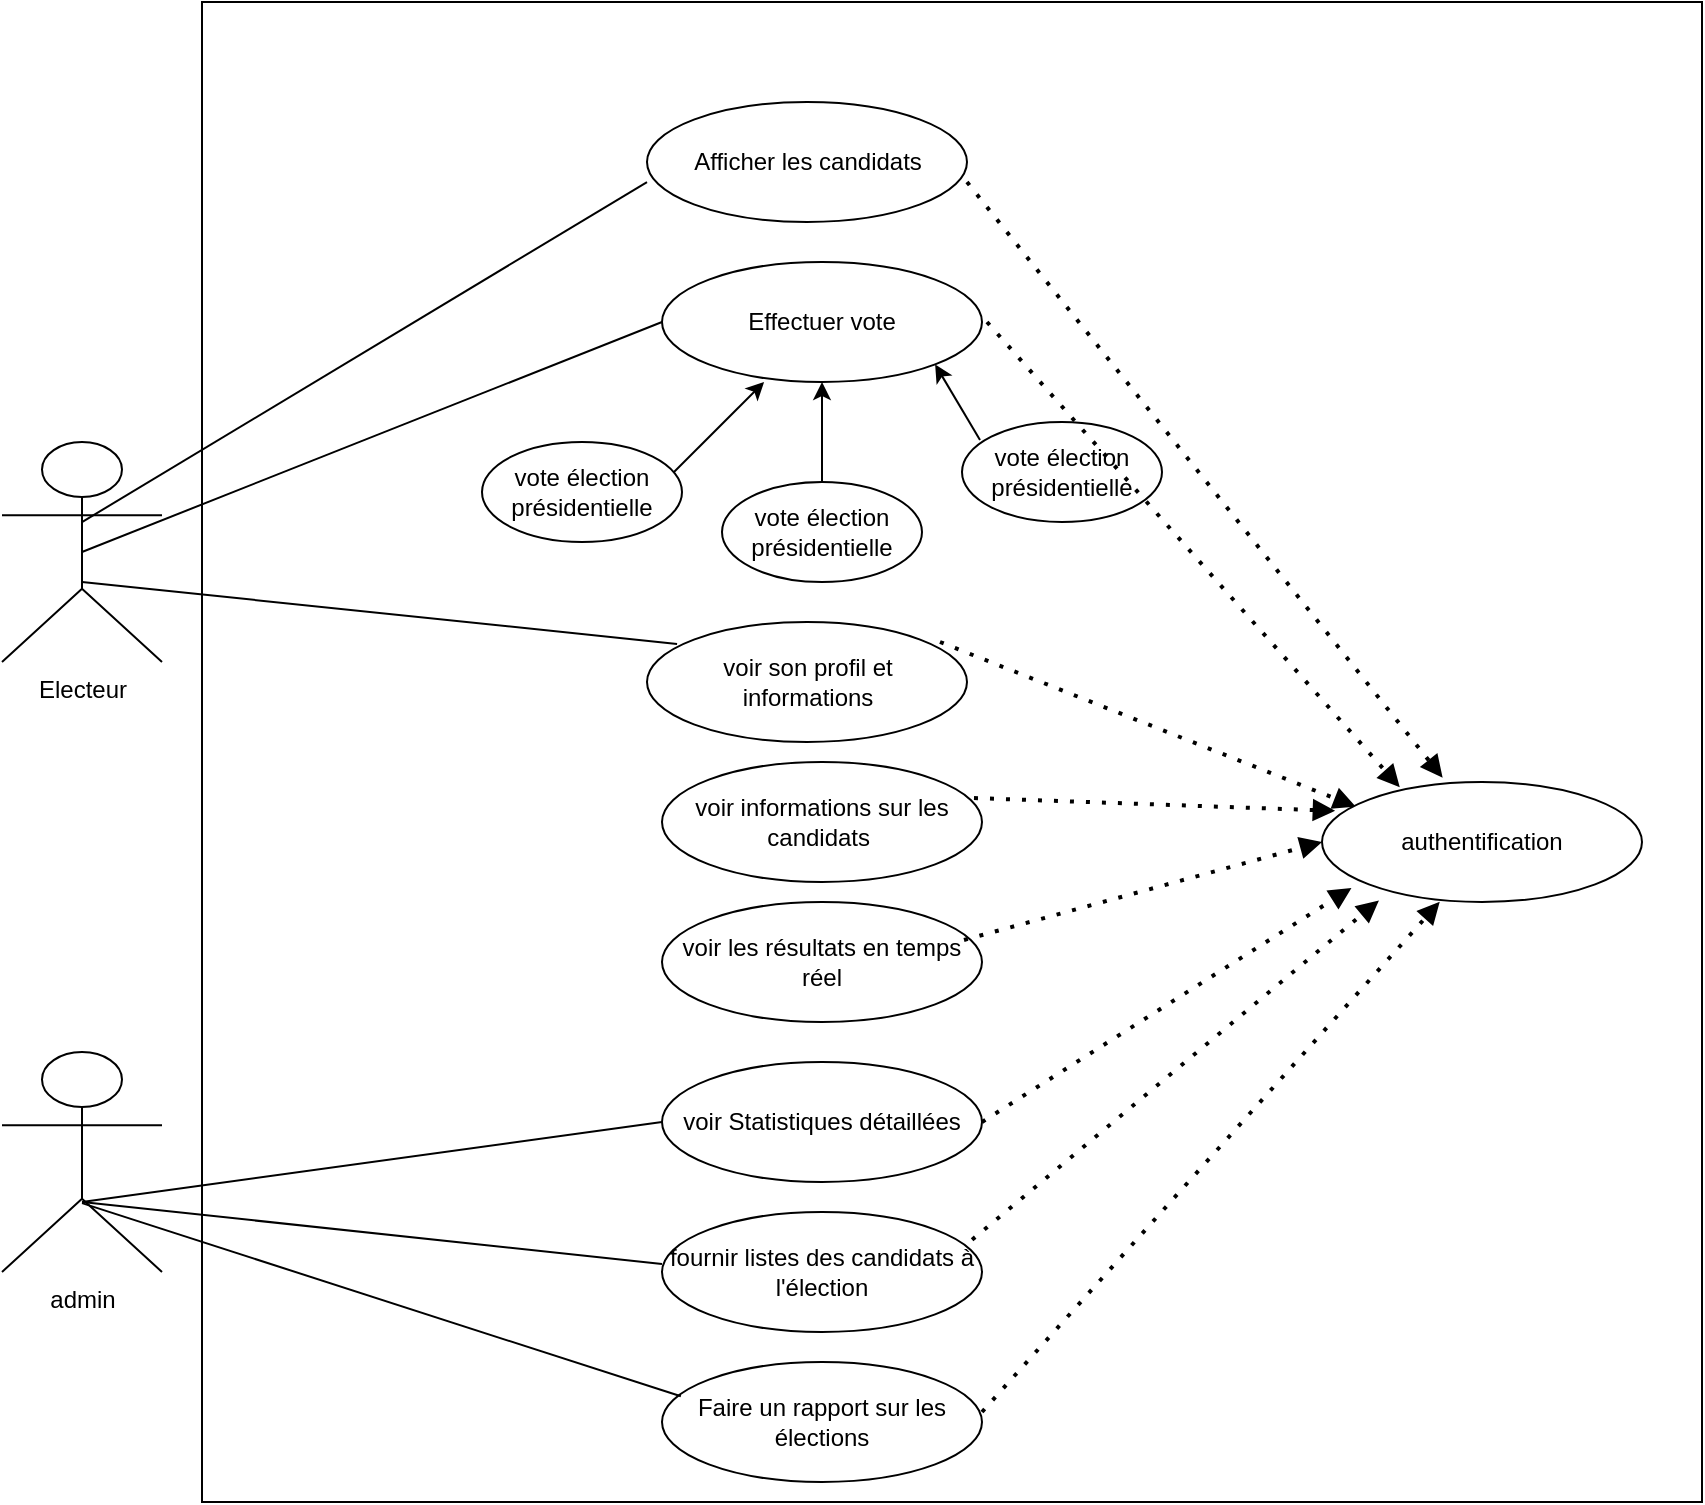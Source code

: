 <mxfile version="13.9.9" type="device"><diagram id="Z6MUGP4B7cwG4tlNdUFD" name="Page-1"><mxGraphModel dx="2632" dy="2349" grid="1" gridSize="10" guides="1" tooltips="1" connect="1" arrows="1" fold="1" page="1" pageScale="1" pageWidth="827" pageHeight="1169" math="0" shadow="0"><root><mxCell id="0"/><mxCell id="1" parent="0"/><mxCell id="9rFQuY42Jt-thxYigY0z-21" value="" style="whiteSpace=wrap;html=1;aspect=fixed;" vertex="1" parent="1"><mxGeometry x="140" y="-50" width="750" height="750" as="geometry"/></mxCell><mxCell id="mTKxkIt7TCueEKFXFkDg-1" value="Electeur" style="shape=umlActor;verticalLabelPosition=bottom;verticalAlign=top;html=1;outlineConnect=0;" parent="1" vertex="1"><mxGeometry x="40" y="170" width="80" height="110" as="geometry"/></mxCell><mxCell id="Obvhnn0oyQZ9hAwtSG1L-4" value="" style="group" parent="1" vertex="1" connectable="0"><mxGeometry x="362.5" width="160" height="60" as="geometry"/></mxCell><mxCell id="Obvhnn0oyQZ9hAwtSG1L-1" value="&lt;span&gt;Afficher les candidats&lt;/span&gt;" style="ellipse;whiteSpace=wrap;html=1;" parent="Obvhnn0oyQZ9hAwtSG1L-4" vertex="1"><mxGeometry width="160" height="60" as="geometry"/></mxCell><mxCell id="Obvhnn0oyQZ9hAwtSG1L-6" value="" style="group" parent="1" vertex="1" connectable="0"><mxGeometry x="370" y="80" width="160" height="60" as="geometry"/></mxCell><mxCell id="Obvhnn0oyQZ9hAwtSG1L-7" value="" style="ellipse;whiteSpace=wrap;html=1;" parent="Obvhnn0oyQZ9hAwtSG1L-6" vertex="1"><mxGeometry width="160" height="60" as="geometry"/></mxCell><mxCell id="Obvhnn0oyQZ9hAwtSG1L-8" value="Effectuer vote" style="text;html=1;strokeColor=none;fillColor=none;align=center;verticalAlign=middle;whiteSpace=wrap;rounded=0;" parent="Obvhnn0oyQZ9hAwtSG1L-6" vertex="1"><mxGeometry x="15" y="20" width="130" height="20" as="geometry"/></mxCell><mxCell id="Obvhnn0oyQZ9hAwtSG1L-15" value="" style="group" parent="1" vertex="1" connectable="0"><mxGeometry x="300" y="160" width="140" height="50" as="geometry"/></mxCell><mxCell id="Obvhnn0oyQZ9hAwtSG1L-18" value="" style="group" parent="Obvhnn0oyQZ9hAwtSG1L-15" vertex="1" connectable="0"><mxGeometry x="-40" y="10" width="140" height="50" as="geometry"/></mxCell><mxCell id="Obvhnn0oyQZ9hAwtSG1L-13" value="" style="ellipse;whiteSpace=wrap;html=1;" parent="Obvhnn0oyQZ9hAwtSG1L-18" vertex="1"><mxGeometry x="20" width="100" height="50" as="geometry"/></mxCell><mxCell id="Obvhnn0oyQZ9hAwtSG1L-14" value="vote élection présidentielle" style="text;html=1;strokeColor=none;fillColor=none;align=center;verticalAlign=middle;whiteSpace=wrap;rounded=0;" parent="Obvhnn0oyQZ9hAwtSG1L-18" vertex="1"><mxGeometry y="15" width="140" height="20" as="geometry"/></mxCell><mxCell id="Obvhnn0oyQZ9hAwtSG1L-19" value="" style="group" parent="1" vertex="1" connectable="0"><mxGeometry x="380" y="190" width="140" height="50" as="geometry"/></mxCell><mxCell id="Obvhnn0oyQZ9hAwtSG1L-20" value="" style="ellipse;whiteSpace=wrap;html=1;" parent="Obvhnn0oyQZ9hAwtSG1L-19" vertex="1"><mxGeometry x="20" width="100" height="50" as="geometry"/></mxCell><mxCell id="Obvhnn0oyQZ9hAwtSG1L-21" value="vote élection présidentielle" style="text;html=1;strokeColor=none;fillColor=none;align=center;verticalAlign=middle;whiteSpace=wrap;rounded=0;" parent="Obvhnn0oyQZ9hAwtSG1L-19" vertex="1"><mxGeometry y="15" width="140" height="20" as="geometry"/></mxCell><mxCell id="Obvhnn0oyQZ9hAwtSG1L-22" value="" style="group" parent="1" vertex="1" connectable="0"><mxGeometry x="500" y="160" width="140" height="50" as="geometry"/></mxCell><mxCell id="Obvhnn0oyQZ9hAwtSG1L-23" value="" style="ellipse;whiteSpace=wrap;html=1;" parent="Obvhnn0oyQZ9hAwtSG1L-22" vertex="1"><mxGeometry x="20" width="100" height="50" as="geometry"/></mxCell><mxCell id="Obvhnn0oyQZ9hAwtSG1L-24" value="vote élection présidentielle" style="text;html=1;strokeColor=none;fillColor=none;align=center;verticalAlign=middle;whiteSpace=wrap;rounded=0;" parent="Obvhnn0oyQZ9hAwtSG1L-22" vertex="1"><mxGeometry y="15" width="140" height="20" as="geometry"/></mxCell><mxCell id="Obvhnn0oyQZ9hAwtSG1L-26" value="" style="endArrow=classic;html=1;entryX=0.5;entryY=1;entryDx=0;entryDy=0;exitX=0.5;exitY=0;exitDx=0;exitDy=0;" parent="1" source="Obvhnn0oyQZ9hAwtSG1L-20" target="Obvhnn0oyQZ9hAwtSG1L-7" edge="1"><mxGeometry width="50" height="50" relative="1" as="geometry"><mxPoint x="370" y="270" as="sourcePoint"/><mxPoint x="344.96" y="231.02" as="targetPoint"/></mxGeometry></mxCell><mxCell id="Obvhnn0oyQZ9hAwtSG1L-27" value="" style="endArrow=classic;html=1;entryX=1;entryY=1;entryDx=0;entryDy=0;exitX=0.09;exitY=0.18;exitDx=0;exitDy=0;exitPerimeter=0;" parent="1" source="Obvhnn0oyQZ9hAwtSG1L-23" target="Obvhnn0oyQZ9hAwtSG1L-7" edge="1"><mxGeometry width="50" height="50" relative="1" as="geometry"><mxPoint x="440" y="250" as="sourcePoint"/><mxPoint x="380" y="230" as="targetPoint"/></mxGeometry></mxCell><mxCell id="Obvhnn0oyQZ9hAwtSG1L-25" value="" style="endArrow=classic;html=1;entryX=0.319;entryY=1;entryDx=0;entryDy=0;entryPerimeter=0;exitX=0.96;exitY=0.3;exitDx=0;exitDy=0;exitPerimeter=0;" parent="1" source="Obvhnn0oyQZ9hAwtSG1L-13" target="Obvhnn0oyQZ9hAwtSG1L-7" edge="1"><mxGeometry width="50" height="50" relative="1" as="geometry"><mxPoint x="320" y="220" as="sourcePoint"/><mxPoint x="390" y="190" as="targetPoint"/></mxGeometry></mxCell><mxCell id="Obvhnn0oyQZ9hAwtSG1L-29" value="" style="group" parent="1" vertex="1" connectable="0"><mxGeometry x="362.5" y="260" width="160" height="60" as="geometry"/></mxCell><mxCell id="Obvhnn0oyQZ9hAwtSG1L-30" value="" style="ellipse;whiteSpace=wrap;html=1;" parent="Obvhnn0oyQZ9hAwtSG1L-29" vertex="1"><mxGeometry width="160" height="60" as="geometry"/></mxCell><mxCell id="Obvhnn0oyQZ9hAwtSG1L-31" value="voir son profil et informations" style="text;html=1;strokeColor=none;fillColor=none;align=center;verticalAlign=middle;whiteSpace=wrap;rounded=0;" parent="Obvhnn0oyQZ9hAwtSG1L-29" vertex="1"><mxGeometry x="15" y="20" width="130" height="20" as="geometry"/></mxCell><mxCell id="L37E1Bx6iXlKi0XUJWO4-2" value="" style="endArrow=none;html=1;entryX=0;entryY=0.667;entryDx=0;entryDy=0;entryPerimeter=0;exitX=0.5;exitY=0.364;exitDx=0;exitDy=0;exitPerimeter=0;" parent="1" source="mTKxkIt7TCueEKFXFkDg-1" target="Obvhnn0oyQZ9hAwtSG1L-1" edge="1"><mxGeometry width="50" height="50" relative="1" as="geometry"><mxPoint x="90" y="210" as="sourcePoint"/><mxPoint x="140" y="160" as="targetPoint"/></mxGeometry></mxCell><mxCell id="L37E1Bx6iXlKi0XUJWO4-3" value="" style="endArrow=none;html=1;entryX=0;entryY=0.5;entryDx=0;entryDy=0;exitX=0.5;exitY=0.5;exitDx=0;exitDy=0;exitPerimeter=0;" parent="1" source="mTKxkIt7TCueEKFXFkDg-1" target="Obvhnn0oyQZ9hAwtSG1L-7" edge="1"><mxGeometry width="50" height="50" relative="1" as="geometry"><mxPoint x="80" y="250.02" as="sourcePoint"/><mxPoint x="300" y="140.0" as="targetPoint"/></mxGeometry></mxCell><mxCell id="L37E1Bx6iXlKi0XUJWO4-4" value="" style="endArrow=none;html=1;entryX=0.094;entryY=0.183;entryDx=0;entryDy=0;entryPerimeter=0;exitX=0.5;exitY=0.364;exitDx=0;exitDy=0;exitPerimeter=0;" parent="1" target="Obvhnn0oyQZ9hAwtSG1L-30" edge="1"><mxGeometry width="50" height="50" relative="1" as="geometry"><mxPoint x="80" y="240.0" as="sourcePoint"/><mxPoint x="300" y="129.98" as="targetPoint"/></mxGeometry></mxCell><mxCell id="9rFQuY42Jt-thxYigY0z-1" value="voir informations sur les candidats&amp;nbsp;" style="ellipse;whiteSpace=wrap;html=1;" vertex="1" parent="1"><mxGeometry x="370" y="330" width="160" height="60" as="geometry"/></mxCell><mxCell id="9rFQuY42Jt-thxYigY0z-2" value="voir les résultats en temps réel" style="ellipse;whiteSpace=wrap;html=1;" vertex="1" parent="1"><mxGeometry x="370" y="400" width="160" height="60" as="geometry"/></mxCell><mxCell id="9rFQuY42Jt-thxYigY0z-3" value="admin" style="shape=umlActor;verticalLabelPosition=bottom;verticalAlign=top;html=1;outlineConnect=0;" vertex="1" parent="1"><mxGeometry x="40" y="475" width="80" height="110" as="geometry"/></mxCell><mxCell id="9rFQuY42Jt-thxYigY0z-4" value="voir Statistiques détaillées" style="ellipse;whiteSpace=wrap;html=1;" vertex="1" parent="1"><mxGeometry x="370" y="480" width="160" height="60" as="geometry"/></mxCell><mxCell id="9rFQuY42Jt-thxYigY0z-5" value="fournir listes des candidats à l'élection" style="ellipse;whiteSpace=wrap;html=1;" vertex="1" parent="1"><mxGeometry x="370" y="555" width="160" height="60" as="geometry"/></mxCell><mxCell id="9rFQuY42Jt-thxYigY0z-6" value="Faire un rapport sur les élections" style="ellipse;whiteSpace=wrap;html=1;" vertex="1" parent="1"><mxGeometry x="370" y="630" width="160" height="60" as="geometry"/></mxCell><mxCell id="9rFQuY42Jt-thxYigY0z-7" value="" style="endArrow=none;html=1;entryX=0.094;entryY=0.183;entryDx=0;entryDy=0;entryPerimeter=0;" edge="1" parent="1"><mxGeometry width="50" height="50" relative="1" as="geometry"><mxPoint x="80" y="550" as="sourcePoint"/><mxPoint x="370.0" y="580.98" as="targetPoint"/></mxGeometry></mxCell><mxCell id="9rFQuY42Jt-thxYigY0z-8" value="" style="endArrow=none;html=1;entryX=0;entryY=0.5;entryDx=0;entryDy=0;" edge="1" parent="1" target="9rFQuY42Jt-thxYigY0z-4"><mxGeometry width="50" height="50" relative="1" as="geometry"><mxPoint x="80" y="550" as="sourcePoint"/><mxPoint x="370" y="580.98" as="targetPoint"/></mxGeometry></mxCell><mxCell id="9rFQuY42Jt-thxYigY0z-9" value="" style="endArrow=none;html=1;entryX=0.059;entryY=0.286;entryDx=0;entryDy=0;entryPerimeter=0;exitX=0.5;exitY=0.687;exitDx=0;exitDy=0;exitPerimeter=0;" edge="1" parent="1" source="9rFQuY42Jt-thxYigY0z-3" target="9rFQuY42Jt-thxYigY0z-6"><mxGeometry width="50" height="50" relative="1" as="geometry"><mxPoint x="100" y="570" as="sourcePoint"/><mxPoint x="390" y="600.98" as="targetPoint"/></mxGeometry></mxCell><mxCell id="9rFQuY42Jt-thxYigY0z-10" value="" style="endArrow=block;dashed=1;html=1;dashPattern=1 3;strokeWidth=2;entryX=0.092;entryY=0.883;entryDx=0;entryDy=0;entryPerimeter=0;endFill=1;" edge="1" parent="1" target="9rFQuY42Jt-thxYigY0z-20"><mxGeometry width="50" height="50" relative="1" as="geometry"><mxPoint x="530" y="510" as="sourcePoint"/><mxPoint x="700" y="410" as="targetPoint"/></mxGeometry></mxCell><mxCell id="9rFQuY42Jt-thxYigY0z-11" value="" style="endArrow=block;dashed=1;html=1;dashPattern=1 3;strokeWidth=2;exitX=0.969;exitY=0.231;exitDx=0;exitDy=0;exitPerimeter=0;entryX=0.178;entryY=0.987;entryDx=0;entryDy=0;entryPerimeter=0;endFill=1;" edge="1" parent="1" source="9rFQuY42Jt-thxYigY0z-5" target="9rFQuY42Jt-thxYigY0z-20"><mxGeometry width="50" height="50" relative="1" as="geometry"><mxPoint x="530" y="560" as="sourcePoint"/><mxPoint x="700" y="460" as="targetPoint"/></mxGeometry></mxCell><mxCell id="9rFQuY42Jt-thxYigY0z-12" value="" style="endArrow=block;dashed=1;html=1;dashPattern=1 3;strokeWidth=2;entryX=0.368;entryY=0.998;entryDx=0;entryDy=0;entryPerimeter=0;endFill=1;" edge="1" parent="1" target="9rFQuY42Jt-thxYigY0z-20"><mxGeometry width="50" height="50" relative="1" as="geometry"><mxPoint x="530" y="655" as="sourcePoint"/><mxPoint x="700" y="555" as="targetPoint"/></mxGeometry></mxCell><mxCell id="9rFQuY42Jt-thxYigY0z-13" value="" style="endArrow=block;dashed=1;html=1;dashPattern=1 3;strokeWidth=2;entryX=0;entryY=0.5;entryDx=0;entryDy=0;endFill=1;" edge="1" parent="1" target="9rFQuY42Jt-thxYigY0z-20"><mxGeometry width="50" height="50" relative="1" as="geometry"><mxPoint x="521" y="419" as="sourcePoint"/><mxPoint x="680" y="360" as="targetPoint"/></mxGeometry></mxCell><mxCell id="9rFQuY42Jt-thxYigY0z-14" value="" style="endArrow=block;dashed=1;html=1;dashPattern=1 3;strokeWidth=2;exitX=0.975;exitY=0.3;exitDx=0;exitDy=0;exitPerimeter=0;entryX=0.041;entryY=0.24;entryDx=0;entryDy=0;entryPerimeter=0;endFill=1;" edge="1" parent="1" source="9rFQuY42Jt-thxYigY0z-1" target="9rFQuY42Jt-thxYigY0z-20"><mxGeometry width="50" height="50" relative="1" as="geometry"><mxPoint x="530" y="360" as="sourcePoint"/><mxPoint x="690" y="290" as="targetPoint"/></mxGeometry></mxCell><mxCell id="9rFQuY42Jt-thxYigY0z-15" value="" style="endArrow=block;dashed=1;html=1;dashPattern=1 3;strokeWidth=2;entryX=0.105;entryY=0.205;entryDx=0;entryDy=0;entryPerimeter=0;endFill=1;" edge="1" parent="1" target="9rFQuY42Jt-thxYigY0z-20"><mxGeometry width="50" height="50" relative="1" as="geometry"><mxPoint x="509" y="270" as="sourcePoint"/><mxPoint x="680" y="230" as="targetPoint"/></mxGeometry></mxCell><mxCell id="9rFQuY42Jt-thxYigY0z-16" value="" style="endArrow=block;dashed=1;html=1;dashPattern=1 3;strokeWidth=2;entryX=0.243;entryY=0.044;entryDx=0;entryDy=0;entryPerimeter=0;endFill=1;" edge="1" parent="1" target="9rFQuY42Jt-thxYigY0z-20"><mxGeometry width="50" height="50" relative="1" as="geometry"><mxPoint x="532.5" y="110" as="sourcePoint"/><mxPoint x="710" y="150" as="targetPoint"/></mxGeometry></mxCell><mxCell id="9rFQuY42Jt-thxYigY0z-17" value="" style="endArrow=block;dashed=1;html=1;dashPattern=1 3;strokeWidth=2;entryX=0.377;entryY=-0.036;entryDx=0;entryDy=0;entryPerimeter=0;endFill=1;" edge="1" parent="1" target="9rFQuY42Jt-thxYigY0z-20"><mxGeometry width="50" height="50" relative="1" as="geometry"><mxPoint x="522.5" y="40" as="sourcePoint"/><mxPoint x="700" y="80" as="targetPoint"/></mxGeometry></mxCell><mxCell id="9rFQuY42Jt-thxYigY0z-20" value="authentification" style="ellipse;whiteSpace=wrap;html=1;" vertex="1" parent="1"><mxGeometry x="700" y="340" width="160" height="60" as="geometry"/></mxCell></root></mxGraphModel></diagram></mxfile>